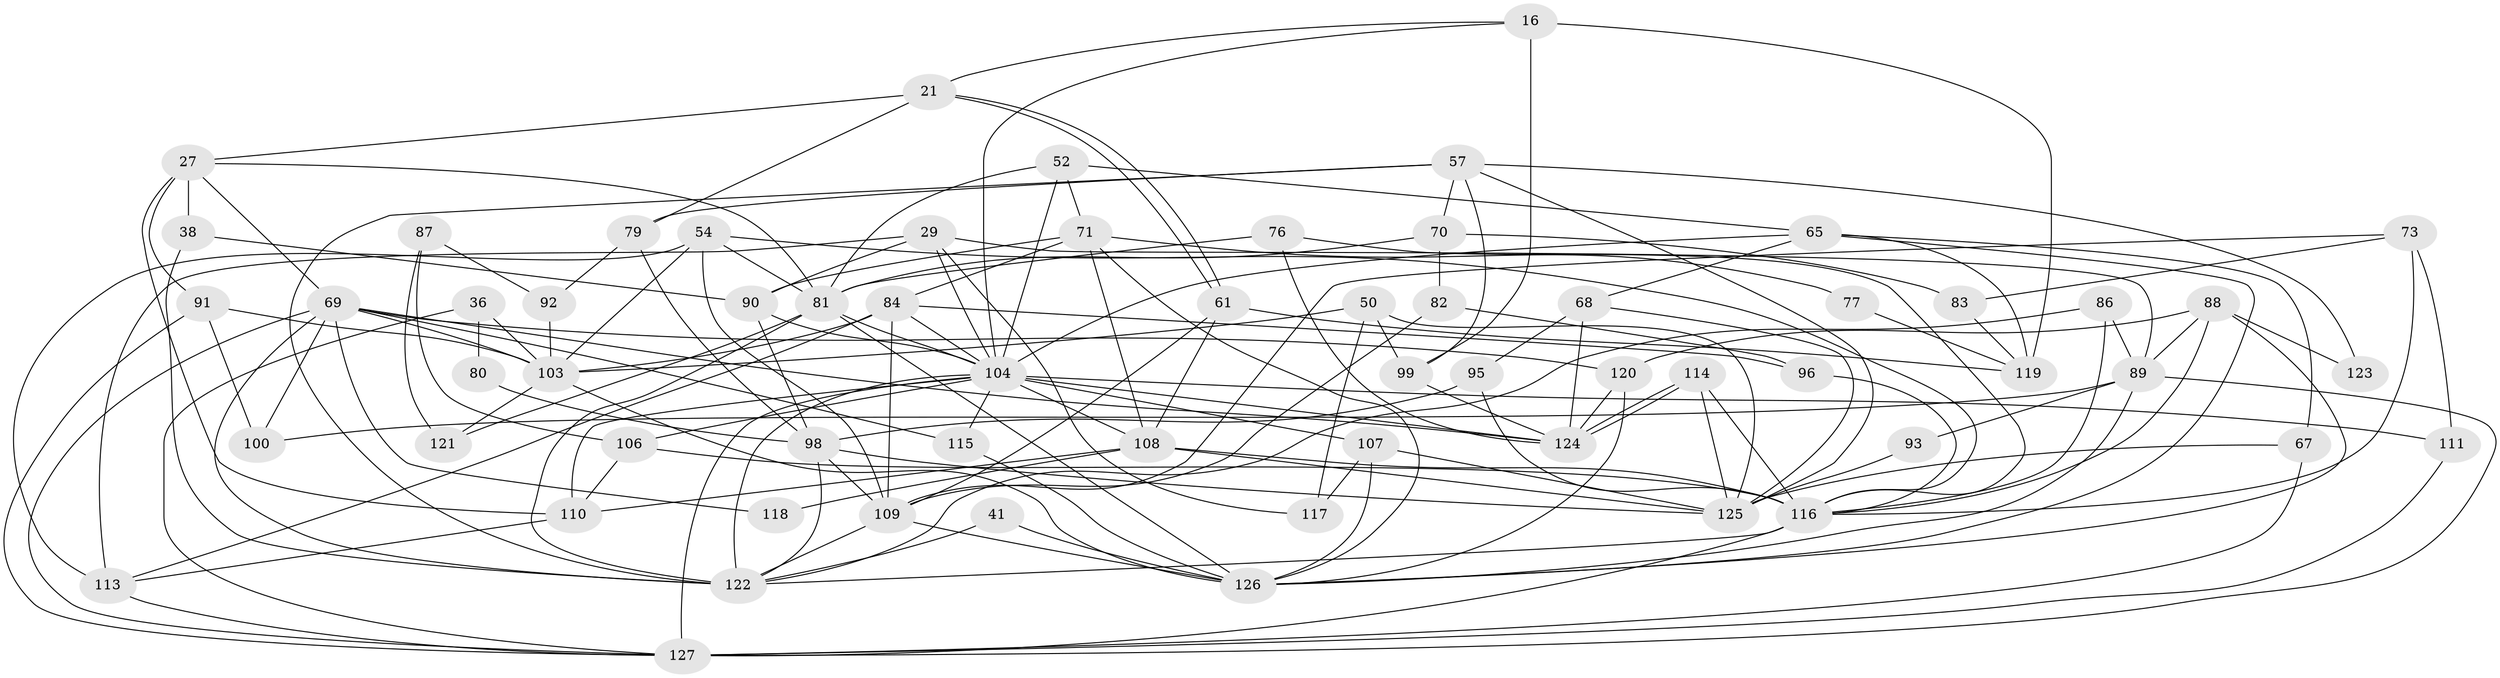 // original degree distribution, {5: 0.2047244094488189, 4: 0.30708661417322836, 3: 0.2677165354330709, 2: 0.11023622047244094, 7: 0.047244094488188976, 6: 0.05511811023622047, 8: 0.007874015748031496}
// Generated by graph-tools (version 1.1) at 2025/48/03/09/25 04:48:56]
// undirected, 63 vertices, 159 edges
graph export_dot {
graph [start="1"]
  node [color=gray90,style=filled];
  16;
  21;
  27;
  29;
  36 [super="+13"];
  38 [super="+37"];
  41;
  50;
  52;
  54 [super="+44"];
  57;
  61 [super="+11"];
  65 [super="+48"];
  67;
  68 [super="+35"];
  69 [super="+28+63"];
  70;
  71 [super="+15"];
  73;
  76;
  77;
  79 [super="+9"];
  80;
  81 [super="+32+64"];
  82;
  83;
  84 [super="+34+49"];
  86;
  87;
  88 [super="+74"];
  89 [super="+26+66"];
  90 [super="+43"];
  91;
  92 [super="+5"];
  93;
  95 [super="+78"];
  96;
  98 [super="+53"];
  99;
  100;
  103 [super="+47+101"];
  104 [super="+30+24+94+58"];
  106 [super="+20"];
  107;
  108 [super="+59"];
  109 [super="+40"];
  110;
  111;
  113 [super="+10"];
  114;
  115 [super="+85"];
  116 [super="+8+56"];
  117;
  118;
  119 [super="+46"];
  120 [super="+3+112"];
  121;
  122 [super="+97+33+102"];
  123;
  124 [super="+4"];
  125 [super="+60"];
  126 [super="+39+75+105"];
  127 [super="+2+72"];
  16 -- 21;
  16 -- 99;
  16 -- 119 [weight=2];
  16 -- 104;
  21 -- 27;
  21 -- 61;
  21 -- 61;
  21 -- 79;
  27 -- 38 [weight=2];
  27 -- 91;
  27 -- 110;
  27 -- 69;
  27 -- 81;
  29 -- 90;
  29 -- 117;
  29 -- 113;
  29 -- 89;
  29 -- 104;
  36 -- 80;
  36 -- 127 [weight=2];
  36 -- 103 [weight=2];
  38 -- 90;
  38 -- 122 [weight=2];
  41 -- 122;
  41 -- 126;
  50 -- 125;
  50 -- 99;
  50 -- 103;
  50 -- 117;
  52 -- 71;
  52 -- 81 [weight=2];
  52 -- 65 [weight=2];
  52 -- 104;
  54 -- 81;
  54 -- 109 [weight=2];
  54 -- 113;
  54 -- 116;
  54 -- 103 [weight=2];
  57 -- 70;
  57 -- 79 [weight=2];
  57 -- 99;
  57 -- 123;
  57 -- 125 [weight=2];
  57 -- 122;
  61 -- 109;
  61 -- 108;
  61 -- 119;
  65 -- 67;
  65 -- 126 [weight=2];
  65 -- 119;
  65 -- 68;
  65 -- 104 [weight=2];
  67 -- 127;
  67 -- 125;
  68 -- 95 [weight=2];
  68 -- 125;
  68 -- 124;
  69 -- 127;
  69 -- 100;
  69 -- 122;
  69 -- 124;
  69 -- 103 [weight=2];
  69 -- 115;
  69 -- 118;
  69 -- 120;
  70 -- 81;
  70 -- 82;
  70 -- 83;
  71 -- 108;
  71 -- 77;
  71 -- 90;
  71 -- 84;
  71 -- 126;
  73 -- 83;
  73 -- 111;
  73 -- 116;
  73 -- 109;
  76 -- 124;
  76 -- 116;
  76 -- 81;
  77 -- 119;
  79 -- 98;
  79 -- 92;
  80 -- 98;
  81 -- 121;
  81 -- 122 [weight=2];
  81 -- 126 [weight=2];
  81 -- 104;
  82 -- 109;
  82 -- 96;
  83 -- 119;
  84 -- 113;
  84 -- 104 [weight=2];
  84 -- 103 [weight=2];
  84 -- 96;
  84 -- 109;
  86 -- 116;
  86 -- 89;
  86 -- 122;
  87 -- 121;
  87 -- 92;
  87 -- 106;
  88 -- 123;
  88 -- 120;
  88 -- 89 [weight=2];
  88 -- 116;
  88 -- 126;
  89 -- 93;
  89 -- 127;
  89 -- 100;
  89 -- 126;
  90 -- 104;
  90 -- 98;
  91 -- 127;
  91 -- 100;
  91 -- 103;
  92 -- 103;
  93 -- 125;
  95 -- 116;
  95 -- 98 [weight=2];
  96 -- 116;
  98 -- 122 [weight=2];
  98 -- 125;
  98 -- 109;
  99 -- 124;
  103 -- 121;
  103 -- 126 [weight=2];
  104 -- 111;
  104 -- 122 [weight=2];
  104 -- 115 [weight=3];
  104 -- 106;
  104 -- 107;
  104 -- 127;
  104 -- 108;
  104 -- 124;
  104 -- 110;
  106 -- 110;
  106 -- 116 [weight=2];
  107 -- 125;
  107 -- 126;
  107 -- 117;
  108 -- 118;
  108 -- 116;
  108 -- 125;
  108 -- 110;
  109 -- 122;
  109 -- 126;
  110 -- 113;
  111 -- 127;
  113 -- 127;
  114 -- 124;
  114 -- 124;
  114 -- 116;
  114 -- 125;
  115 -- 126;
  116 -- 127 [weight=2];
  116 -- 122;
  120 -- 124 [weight=2];
  120 -- 126;
}

